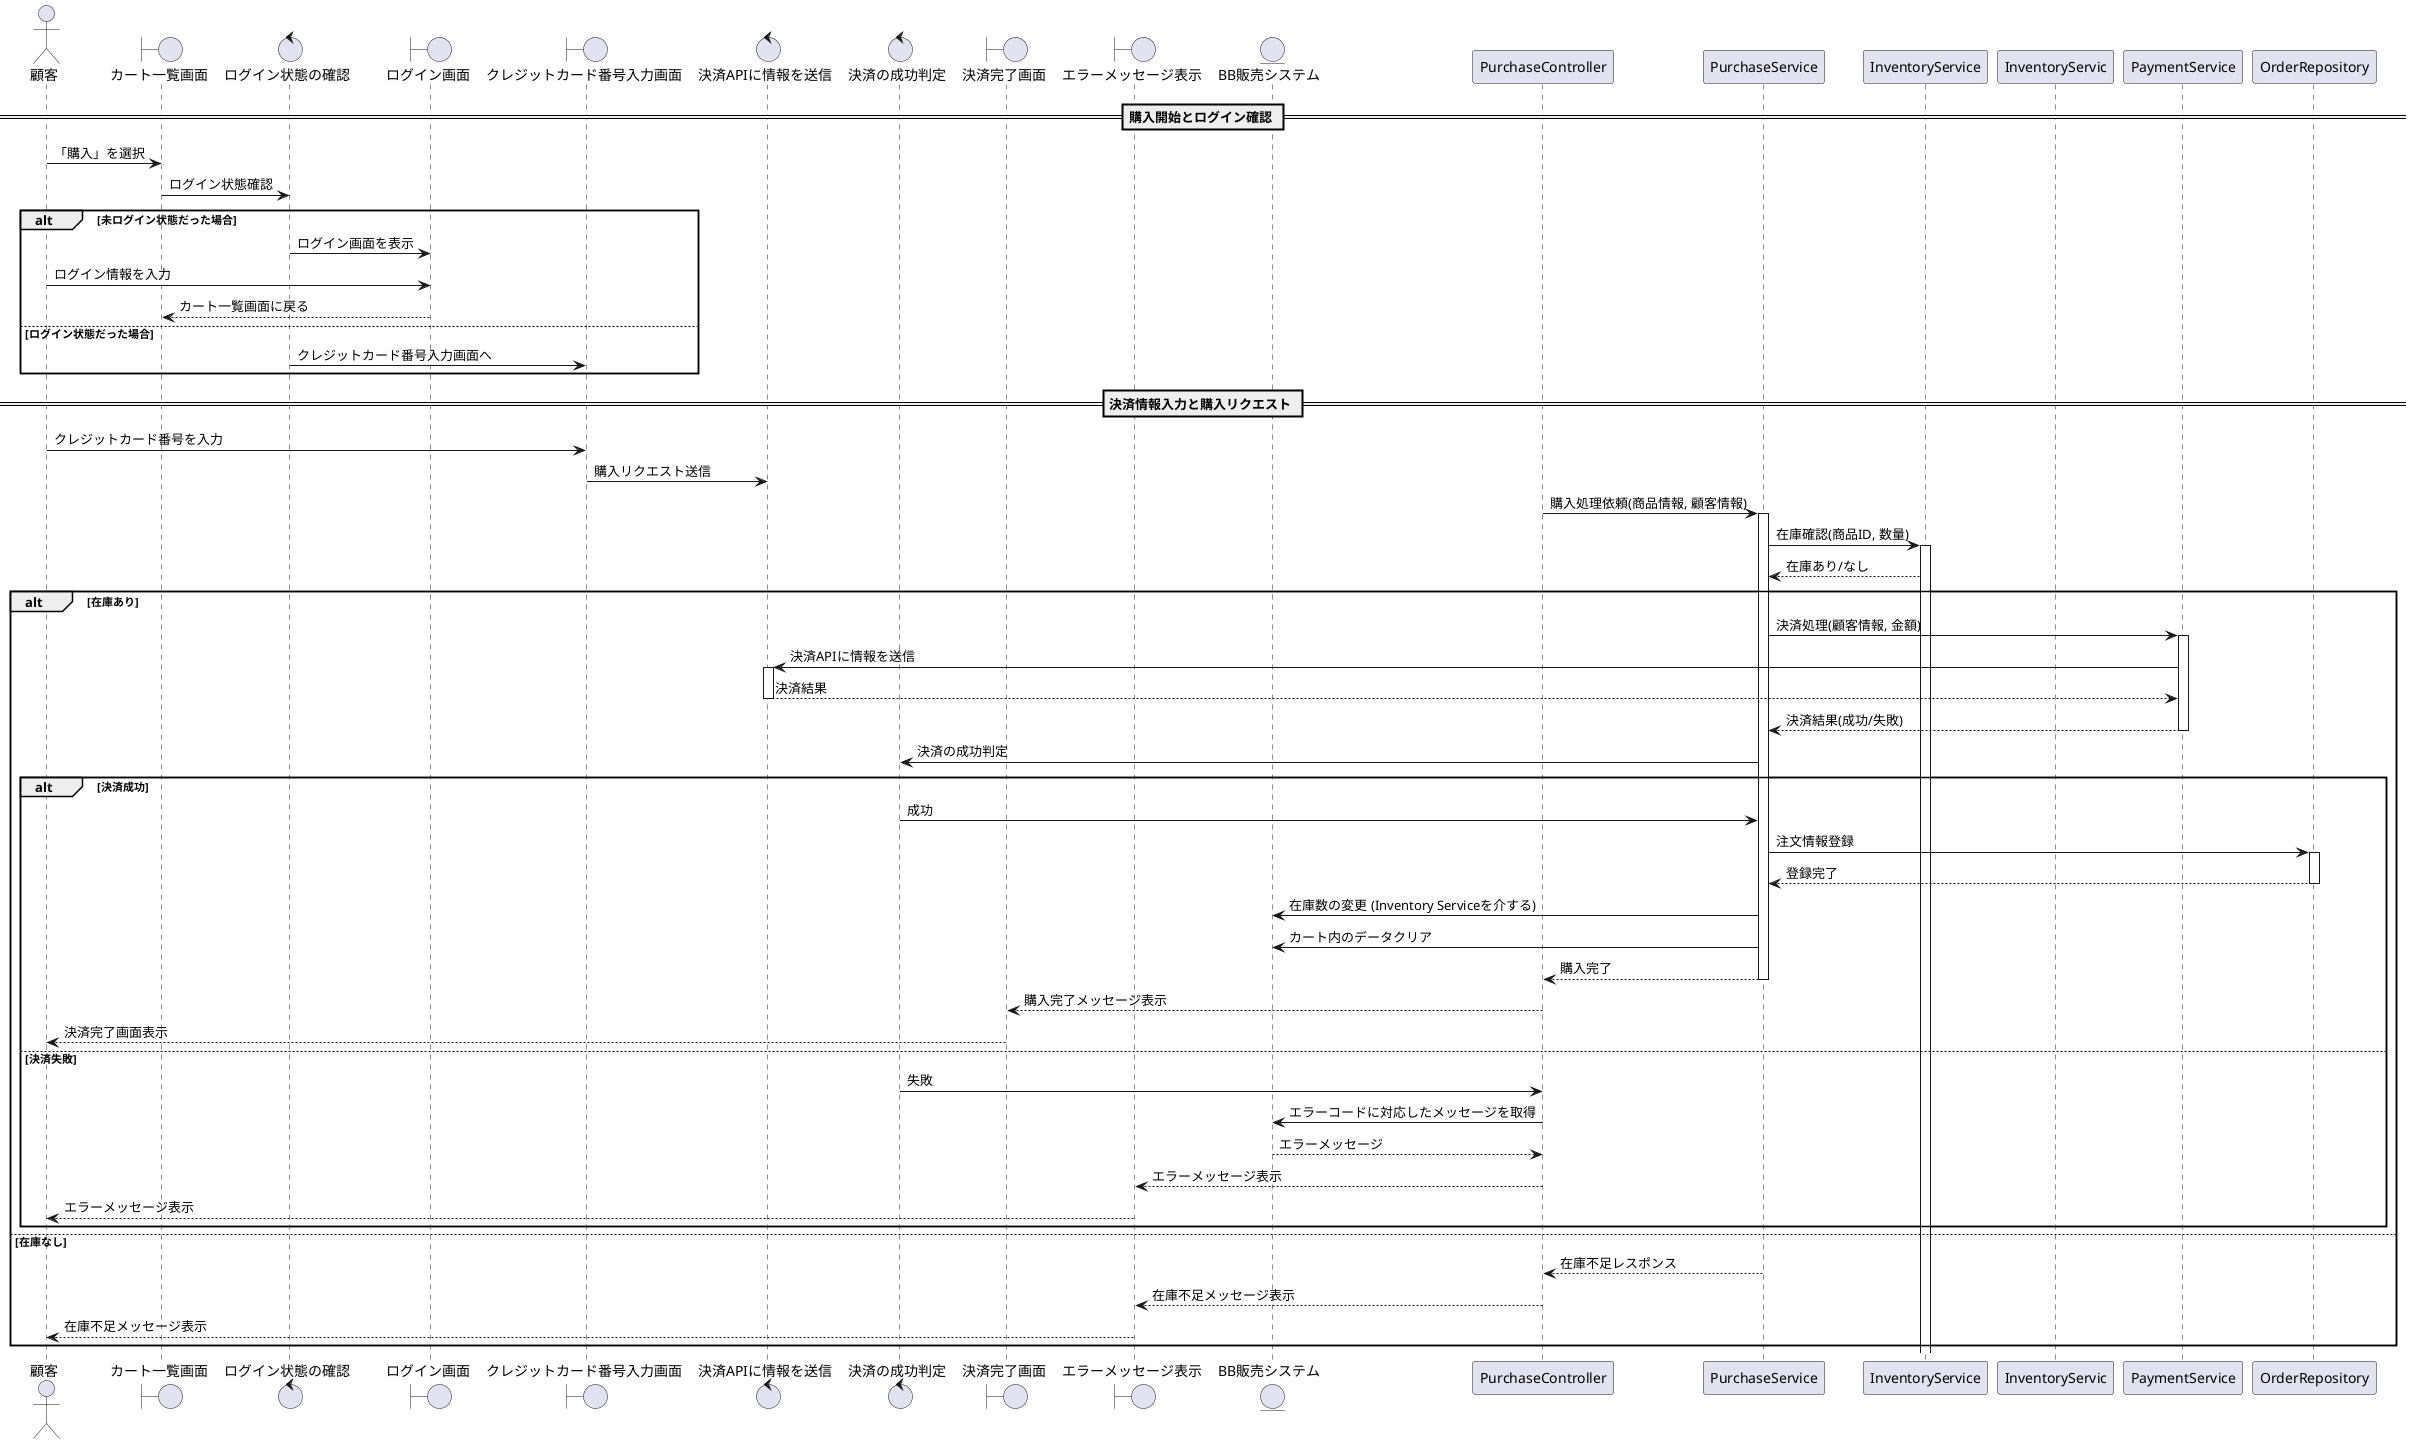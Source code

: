 @startuml
' アクターと画面を上部にまとめて定義
actor 顧客
boundary "カート一覧画面" as CartScreen
control "ログイン状態の確認" as LoginCheck
boundary "ログイン画面" as LoginScreen
boundary "クレジットカード番号入力画面" as CardInputScreen
control "決済APIに情報を送信" as PaymentAPISend
control "決済の成功判定" as PaymentCheck
boundary "決済完了画面" as CompleteScreen
boundary "エラーメッセージ表示" as ErrorDisplay

' 既存のサービスとリポジトリ
entity "BB販売システム" as BBSystem 

== 購入開始とログイン確認 ==
顧客 -> CartScreen : 「購入」を選択 
CartScreen -> LoginCheck : ログイン状態確認

alt 未ログイン状態だった場合 
    LoginCheck -> LoginScreen : ログイン画面を表示
    顧客 -> LoginScreen : ログイン情報を入力 
    LoginScreen --> CartScreen : カート一覧画面に戻る 
else ログイン状態だった場合 
    LoginCheck -> CardInputScreen : クレジットカード番号入力画面へ
end

== 決済情報入力と購入リクエスト ==
顧客 -> CardInputScreen : クレジットカード番号を入力        
CardInputScreen -> PaymentAPISend : 購入リクエスト送信

PurchaseController -> PurchaseService : 購入処理依頼(商品情報, 顧客情報) 
activate PurchaseService

PurchaseService -> InventoryService : 在庫確認(商品ID, 数量) 
activate InventoryService
InventoryService --> PurchaseService : 在庫あり/なし 
deactivate InventoryServic

alt 在庫あり 
    PurchaseService -> PaymentService : 決済処理(顧客情報, 金額) 
    activate PaymentService
    PaymentService -> PaymentAPISend : 決済APIに情報を送信 
    activate PaymentAPISend
    PaymentAPISend --> PaymentService : 決済結果
    deactivate PaymentAPISend
    PaymentService --> PurchaseService : 決済結果(成功/失敗)
    deactivate PaymentService
    PurchaseService -> PaymentCheck : 決済の成功判定

    alt 決済成功
        PaymentCheck -> PurchaseService : 成功

        PurchaseService -> OrderRepository : 注文情報登録
        activate OrderRepository
        OrderRepository --> PurchaseService : 登録完了
        deactivate OrderRepository

        PurchaseService -> BBSystem : 在庫数の変更 (Inventory Serviceを介する)
        PurchaseService -> BBSystem : カート内のデータクリア

        PurchaseService --> PurchaseController : 購入完了
        deactivate PurchaseService

        PurchaseController --> CompleteScreen : 購入完了メッセージ表示
        deactivate PurchaseController
        CompleteScreen --> 顧客 : 決済完了画面表示

    else 決済失敗
        PaymentCheck -> PurchaseController : 失敗
        
        ' エラー処理のフローを組み込む
        PurchaseController -> BBSystem : エラーコードに対応したメッセージを取得
        BBSystem --> PurchaseController : エラーメッセージ

        PurchaseController --> ErrorDisplay : エラーメッセージ表示
        deactivate PurchaseController
        ErrorDisplay --> 顧客 : エラーメッセージ表示
    end

else 在庫なし
    PurchaseService --> PurchaseController : 在庫不足レスポンス
    deactivate PurchaseService

    PurchaseController --> ErrorDisplay : 在庫不足メッセージ表示
    deactivate PurchaseController
    ErrorDisplay --> 顧客 : 在庫不足メッセージ表示
end
@enduml